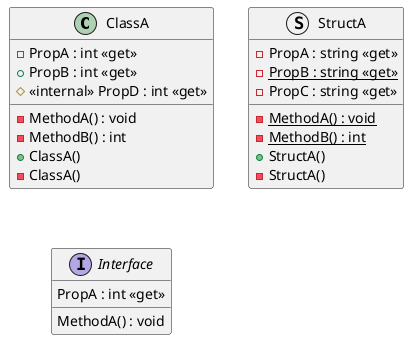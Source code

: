 ﻿@startuml
class ClassA {
    - PropA : int <<get>>
    + PropB : int <<get>>
    # <<internal>> PropD : int <<get>>
    - MethodA() : void
    - MethodB() : int
    + ClassA()
    - ClassA()
}
struct StructA {
    - PropA : string <<get>>
    {static} - PropB : string <<get>>
    - PropC : string <<get>>
    {static} - MethodA() : void
    - {static} MethodB() : int
    + StructA()
    - StructA()
}
interface Interface {
    PropA : int <<get>>
    MethodA() : void
}
@enduml
